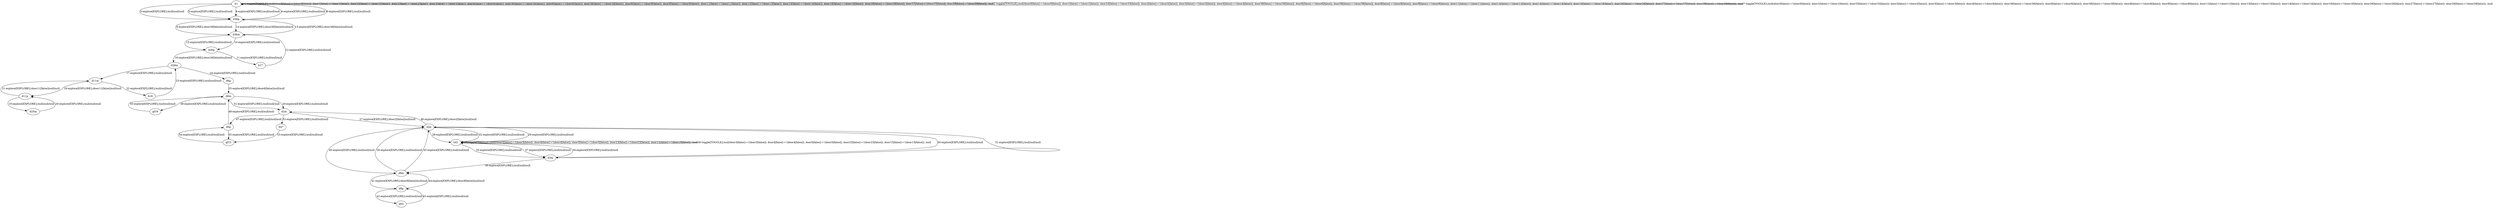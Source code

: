 # Total number of goals covered by this test: 3
# b41 --> d3m
# d2p --> b41
# b41 --> d2p

digraph g {
"b1" -> "b1" [label = "1-toggle[TOGGLE];/null/door0[false]:=!(door0[false]); door1[false]:=!(door1[false]); door33[false]:=!(door33[false]); door2[false]:=!(door2[false]); door3[false]:=!(door3[false]); door4[false]:=!(door4[false]); door36[false]:=!(door36[false]); door6[false]:=!(door6[false]); door38[false]:=!(door38[false]); door8[false]:=!(door8[false]); door9[false]:=!(door9[false]); door11[false]:=!(door11[false]); door13[false]:=!(door13[false]); door14[false]:=!(door14[false]); door16[false]:=!(door16[false]); door26[false]:=!(door26[false]); door27[false]:=!(door27[false]); door29[false]:=!(door29[false]); /null"];
"b1" -> "b1" [label = "2-toggle[TOGGLE];/null/door0[false]:=!(door0[false]); door1[false]:=!(door1[false]); door33[false]:=!(door33[false]); door2[false]:=!(door2[false]); door3[false]:=!(door3[false]); door4[false]:=!(door4[false]); door36[false]:=!(door36[false]); door6[false]:=!(door6[false]); door38[false]:=!(door38[false]); door8[false]:=!(door8[false]); door9[false]:=!(door9[false]); door11[false]:=!(door11[false]); door13[false]:=!(door13[false]); door14[false]:=!(door14[false]); door16[false]:=!(door16[false]); door26[false]:=!(door26[false]); door27[false]:=!(door27[false]); door29[false]:=!(door29[false]); /null"];
"b1" -> "d36p" [label = "3-explore[EXPLORE];/null/null/null"];
"d36p" -> "b1" [label = "4-explore[EXPLORE];/null/null/null"];
"b1" -> "d36p" [label = "5-explore[EXPLORE];/null/null/null"];
"d36p" -> "b1" [label = "6-explore[EXPLORE];/null/null/null"];
"b1" -> "b1" [label = "7-toggle[TOGGLE];/null/door0[false]:=!(door0[false]); door1[false]:=!(door1[false]); door33[false]:=!(door33[false]); door2[false]:=!(door2[false]); door3[false]:=!(door3[false]); door4[false]:=!(door4[false]); door36[false]:=!(door36[false]); door6[false]:=!(door6[false]); door38[false]:=!(door38[false]); door8[false]:=!(door8[false]); door9[false]:=!(door9[false]); door11[false]:=!(door11[false]); door13[false]:=!(door13[false]); door14[false]:=!(door14[false]); door16[false]:=!(door16[false]); door26[false]:=!(door26[false]); door27[false]:=!(door27[false]); door29[false]:=!(door29[false]); /null"];
"b1" -> "d36p" [label = "8-explore[EXPLORE];/null/null/null"];
"d36p" -> "d36m" [label = "9-explore[EXPLORE];/door36[false]/null/null"];
"d36m" -> "d26p" [label = "10-explore[EXPLORE];/null/null/null"];
"d26p" -> "b17" [label = "11-explore[EXPLORE];/null/null/null"];
"b17" -> "d36m" [label = "12-explore[EXPLORE];/null/null/null"];
"d36m" -> "d36p" [label = "13-explore[EXPLORE];/door36[false]/null/null"];
"d36p" -> "d36m" [label = "14-explore[EXPLORE];/door36[false]/null/null"];
"d36m" -> "d26p" [label = "15-explore[EXPLORE];/null/null/null"];
"d26p" -> "d26m" [label = "16-explore[EXPLORE];/door26[false]/null/null"];
"d26m" -> "d11m" [label = "17-explore[EXPLORE];/null/null/null"];
"d11m" -> "d11p" [label = "18-explore[EXPLORE];/door11[false]/null/null"];
"d11p" -> "d25m" [label = "19-explore[EXPLORE];/null/null/null"];
"d25m" -> "d11p" [label = "20-explore[EXPLORE];/null/null/null"];
"d11p" -> "d11m" [label = "21-explore[EXPLORE];/door11[false]/null/null"];
"d11m" -> "b16" [label = "22-explore[EXPLORE];/null/null/null"];
"b16" -> "d26m" [label = "23-explore[EXPLORE];/null/null/null"];
"d26m" -> "d6p" [label = "24-explore[EXPLORE];/null/null/null"];
"d6p" -> "d6m" [label = "25-explore[EXPLORE];/door6[false]/null/null"];
"d6m" -> "d2m" [label = "26-explore[EXPLORE];/null/null/null"];
"d2m" -> "d2p" [label = "27-explore[EXPLORE];/door2[false]/null/null"];
"d2p" -> "b41" [label = "28-explore[EXPLORE];/null/null/null"];
"b41" -> "d2p" [label = "29-explore[EXPLORE];/null/null/null"];
"d2p" -> "d3m" [label = "30-explore[EXPLORE];/null/null/null"];
"d3m" -> "d2p" [label = "31-explore[EXPLORE];/null/null/null"];
"d2p" -> "b41" [label = "32-explore[EXPLORE];/null/null/null"];
"b41" -> "d3m" [label = "33-explore[EXPLORE];/null/null/null"];
"d3m" -> "b41" [label = "34-explore[EXPLORE];/null/null/null"];
"b41" -> "b41" [label = "35-toggle[TOGGLE];/null/door3[false]:=!(door3[false]); door4[false]:=!(door4[false]); door5[false]:=!(door5[false]); door23[false]:=!(door23[false]); door15[false]:=!(door15[false]); /null"];
"b41" -> "b41" [label = "36-toggle[TOGGLE];/null/door3[false]:=!(door3[false]); door4[false]:=!(door4[false]); door5[false]:=!(door5[false]); door23[false]:=!(door23[false]); door15[false]:=!(door15[false]); /null"];
"b41" -> "d3m" [label = "37-explore[EXPLORE];/null/null/null"];
"d3m" -> "d8m" [label = "38-explore[EXPLORE];/null/null/null"];
"d8m" -> "d2p" [label = "39-explore[EXPLORE];/null/null/null"];
"d2p" -> "d8m" [label = "40-explore[EXPLORE];/null/null/null"];
"d8m" -> "d8p" [label = "41-explore[EXPLORE];/door8[false]/null/null"];
"d8p" -> "b63" [label = "42-explore[EXPLORE];/null/null/null"];
"b63" -> "d8p" [label = "43-explore[EXPLORE];/null/null/null"];
"d8p" -> "d8m" [label = "44-explore[EXPLORE];/door8[false]/null/null"];
"d8m" -> "d2p" [label = "45-explore[EXPLORE];/null/null/null"];
"d2p" -> "d2m" [label = "46-explore[EXPLORE];/door2[false]/null/null"];
"d2m" -> "d0p" [label = "47-explore[EXPLORE];/null/null/null"];
"d0p" -> "d6m" [label = "48-explore[EXPLORE];/null/null/null"];
"d6m" -> "gf19" [label = "49-explore[EXPLORE];/null/null/null"];
"gf19" -> "d6m" [label = "50-explore[EXPLORE];/null/null/null"];
"d6m" -> "d2m" [label = "51-explore[EXPLORE];/null/null/null"];
"d2m" -> "b47" [label = "52-explore[EXPLORE];/null/null/null"];
"b47" -> "gf15" [label = "53-explore[EXPLORE];/null/null/null"];
"gf15" -> "d0p" [label = "54-explore[EXPLORE];/null/null/null"];
"d0p" -> "gf15" [label = "55-explore[EXPLORE];/null/null/null"];
}